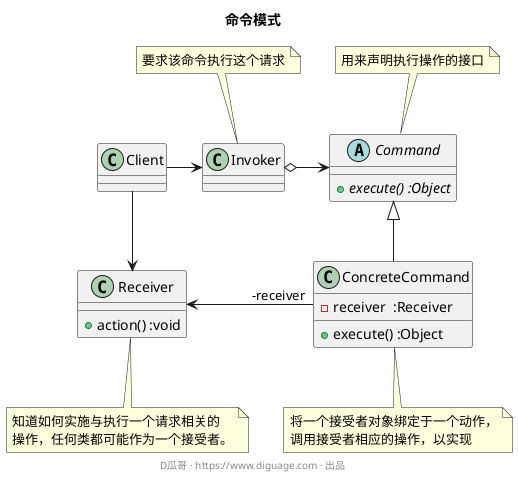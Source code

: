@startuml
title "**命令模式**"

class Client

class Invoker
note top: 要求该命令执行这个请求

Client -right-> Invoker


abstract class Command {
  + {abstract} execute() :Object
}
note top: 用来声明执行操作的接口

Invoker o-> Command


class ConcreteCommand {
  - receiver  :Receiver
  + execute() :Object
}
note bottom: 将一个接受者对象绑定于一个动作，\n调用接受者相应的操作，以实现

Command <|-- ConcreteCommand

class Receiver {
  + action() :void
}
note bottom: 知道如何实施与执行一个请求相关的\n操作，任何类都可能作为一个接受者。

ConcreteCommand "-receiver" -left-> Receiver

Client --> Receiver


footer D瓜哥 · https://www.diguage.com · 出品
@enduml
